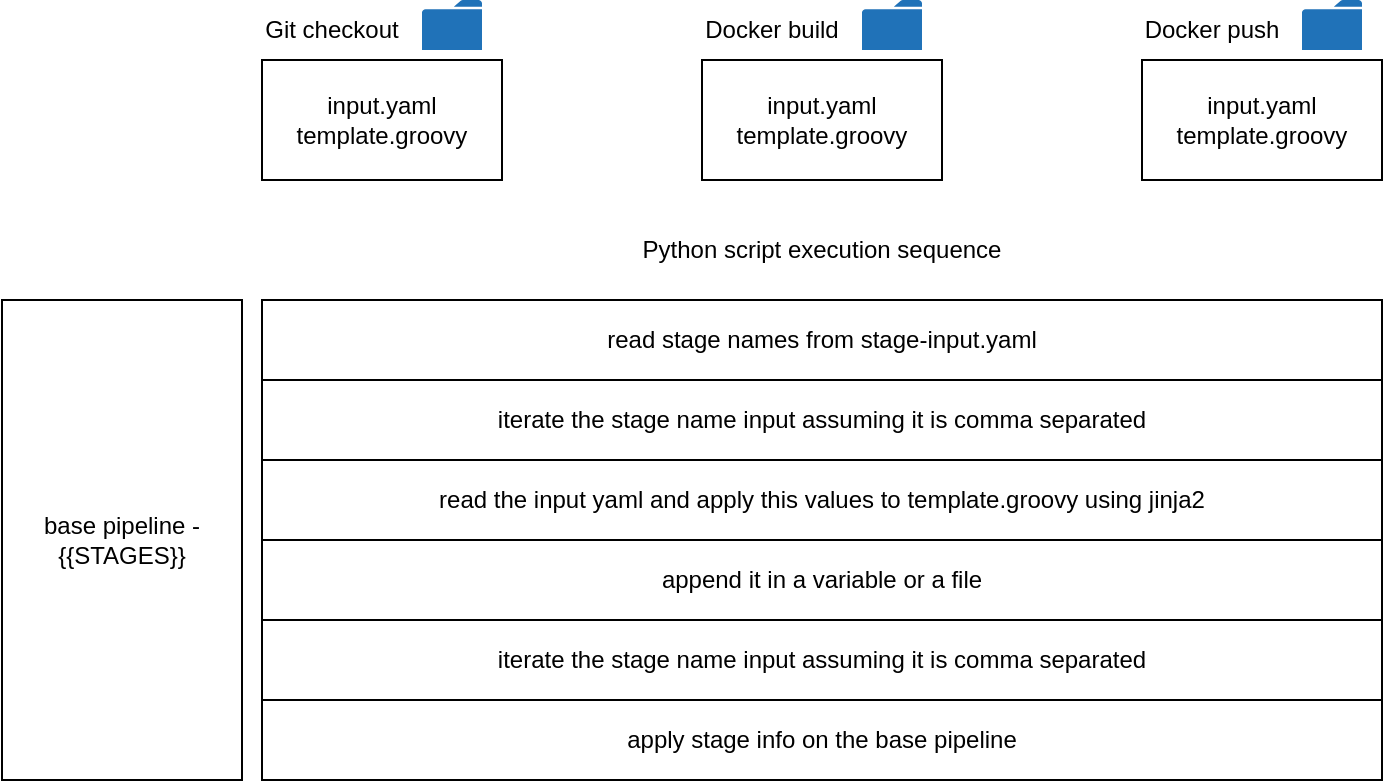 <mxfile version="17.0.0" type="github"><diagram id="YiU38szEJg4TDKyXE2q5" name="Page-1"><mxGraphModel dx="786" dy="514" grid="1" gridSize="10" guides="1" tooltips="1" connect="1" arrows="1" fold="1" page="1" pageScale="1" pageWidth="850" pageHeight="1100" math="0" shadow="0"><root><mxCell id="0"/><mxCell id="1" parent="0"/><mxCell id="9nTa3cd2XEs3-AKb6HU8-1" value="input.yaml&lt;br&gt;template.groovy" style="rounded=0;whiteSpace=wrap;html=1;" vertex="1" parent="1"><mxGeometry x="130" y="40" width="120" height="60" as="geometry"/></mxCell><mxCell id="9nTa3cd2XEs3-AKb6HU8-2" value="Git checkout" style="text;html=1;strokeColor=none;fillColor=none;align=center;verticalAlign=middle;whiteSpace=wrap;rounded=0;" vertex="1" parent="1"><mxGeometry x="110" y="10" width="110" height="30" as="geometry"/></mxCell><mxCell id="9nTa3cd2XEs3-AKb6HU8-3" value="" style="sketch=0;pointerEvents=1;shadow=0;dashed=0;html=1;strokeColor=none;labelPosition=center;verticalLabelPosition=bottom;verticalAlign=top;outlineConnect=0;align=center;shape=mxgraph.office.concepts.folder;fillColor=#2072B8;" vertex="1" parent="1"><mxGeometry x="210" y="10" width="30" height="25" as="geometry"/></mxCell><mxCell id="9nTa3cd2XEs3-AKb6HU8-4" value="input.yaml&lt;br&gt;template.groovy" style="rounded=0;whiteSpace=wrap;html=1;" vertex="1" parent="1"><mxGeometry x="350" y="40" width="120" height="60" as="geometry"/></mxCell><mxCell id="9nTa3cd2XEs3-AKb6HU8-5" value="Docker build" style="text;html=1;strokeColor=none;fillColor=none;align=center;verticalAlign=middle;whiteSpace=wrap;rounded=0;" vertex="1" parent="1"><mxGeometry x="330" y="10" width="110" height="30" as="geometry"/></mxCell><mxCell id="9nTa3cd2XEs3-AKb6HU8-6" value="" style="sketch=0;pointerEvents=1;shadow=0;dashed=0;html=1;strokeColor=none;labelPosition=center;verticalLabelPosition=bottom;verticalAlign=top;outlineConnect=0;align=center;shape=mxgraph.office.concepts.folder;fillColor=#2072B8;" vertex="1" parent="1"><mxGeometry x="430" y="10" width="30" height="25" as="geometry"/></mxCell><mxCell id="9nTa3cd2XEs3-AKb6HU8-7" value="input.yaml&lt;br&gt;template.groovy" style="rounded=0;whiteSpace=wrap;html=1;" vertex="1" parent="1"><mxGeometry x="570" y="40" width="120" height="60" as="geometry"/></mxCell><mxCell id="9nTa3cd2XEs3-AKb6HU8-8" value="Docker push" style="text;html=1;strokeColor=none;fillColor=none;align=center;verticalAlign=middle;whiteSpace=wrap;rounded=0;" vertex="1" parent="1"><mxGeometry x="550" y="10" width="110" height="30" as="geometry"/></mxCell><mxCell id="9nTa3cd2XEs3-AKb6HU8-9" value="" style="sketch=0;pointerEvents=1;shadow=0;dashed=0;html=1;strokeColor=none;labelPosition=center;verticalLabelPosition=bottom;verticalAlign=top;outlineConnect=0;align=center;shape=mxgraph.office.concepts.folder;fillColor=#2072B8;" vertex="1" parent="1"><mxGeometry x="650" y="10" width="30" height="25" as="geometry"/></mxCell><mxCell id="9nTa3cd2XEs3-AKb6HU8-10" value="read stage names from stage-input.yaml" style="rounded=0;whiteSpace=wrap;html=1;" vertex="1" parent="1"><mxGeometry x="130" y="160" width="560" height="40" as="geometry"/></mxCell><mxCell id="9nTa3cd2XEs3-AKb6HU8-11" value="Python script execution sequence" style="text;html=1;strokeColor=none;fillColor=none;align=center;verticalAlign=middle;whiteSpace=wrap;rounded=0;" vertex="1" parent="1"><mxGeometry x="310" y="120" width="200" height="30" as="geometry"/></mxCell><mxCell id="9nTa3cd2XEs3-AKb6HU8-12" value="iterate the stage name input assuming it is comma separated" style="rounded=0;whiteSpace=wrap;html=1;" vertex="1" parent="1"><mxGeometry x="130" y="200" width="560" height="40" as="geometry"/></mxCell><mxCell id="9nTa3cd2XEs3-AKb6HU8-14" value="read the input yaml and apply this values to template.groovy using jinja2" style="rounded=0;whiteSpace=wrap;html=1;" vertex="1" parent="1"><mxGeometry x="130" y="240" width="560" height="40" as="geometry"/></mxCell><mxCell id="9nTa3cd2XEs3-AKb6HU8-15" value="append it in a variable or a file" style="rounded=0;whiteSpace=wrap;html=1;" vertex="1" parent="1"><mxGeometry x="130" y="280" width="560" height="40" as="geometry"/></mxCell><mxCell id="9nTa3cd2XEs3-AKb6HU8-16" value="iterate the stage name input assuming it is comma separated" style="rounded=0;whiteSpace=wrap;html=1;" vertex="1" parent="1"><mxGeometry x="130" y="320" width="560" height="40" as="geometry"/></mxCell><mxCell id="9nTa3cd2XEs3-AKb6HU8-17" value="base pipeline - {{STAGES}}" style="rounded=0;whiteSpace=wrap;html=1;" vertex="1" parent="1"><mxGeometry y="160" width="120" height="240" as="geometry"/></mxCell><mxCell id="9nTa3cd2XEs3-AKb6HU8-18" value="apply stage info on the base pipeline" style="rounded=0;whiteSpace=wrap;html=1;" vertex="1" parent="1"><mxGeometry x="130" y="360" width="560" height="40" as="geometry"/></mxCell></root></mxGraphModel></diagram></mxfile>